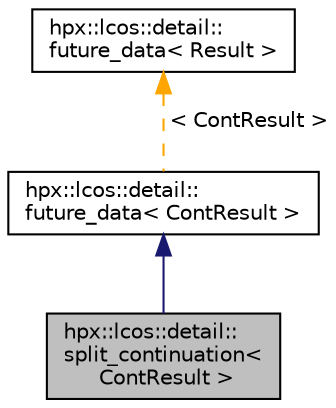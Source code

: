 digraph "hpx::lcos::detail::split_continuation&lt; ContResult &gt;"
{
  edge [fontname="Helvetica",fontsize="10",labelfontname="Helvetica",labelfontsize="10"];
  node [fontname="Helvetica",fontsize="10",shape=record];
  Node3 [label="hpx::lcos::detail::\lsplit_continuation\<\l ContResult \>",height=0.2,width=0.4,color="black", fillcolor="grey75", style="filled", fontcolor="black"];
  Node4 -> Node3 [dir="back",color="midnightblue",fontsize="10",style="solid",fontname="Helvetica"];
  Node4 [label="hpx::lcos::detail::\lfuture_data\< ContResult \>",height=0.2,width=0.4,color="black", fillcolor="white", style="filled",URL="$d9/dfd/structhpx_1_1lcos_1_1detail_1_1future__data.html"];
  Node5 -> Node4 [dir="back",color="orange",fontsize="10",style="dashed",label=" \< ContResult \>" ,fontname="Helvetica"];
  Node5 [label="hpx::lcos::detail::\lfuture_data\< Result \>",height=0.2,width=0.4,color="black", fillcolor="white", style="filled",URL="$d9/dfd/structhpx_1_1lcos_1_1detail_1_1future__data.html"];
}

